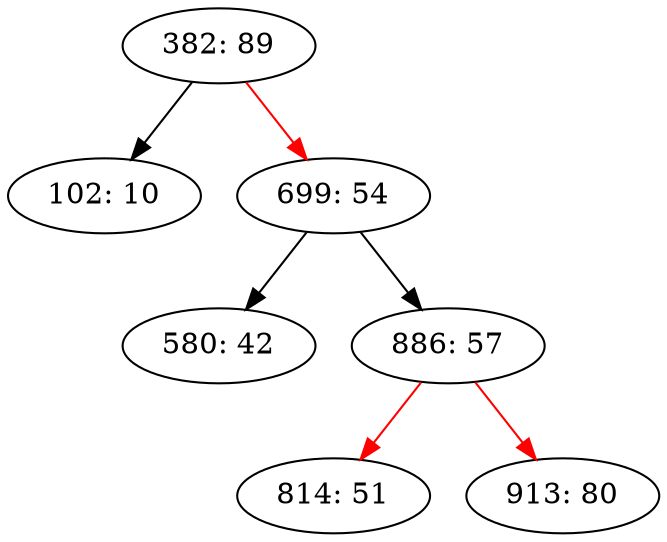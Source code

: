 digraph LLRB {
"382: 89";
"382: 89" -> "102: 10";
"102: 10";
"382: 89" -> "699: 54"[color = red ];
"699: 54";
"699: 54" -> "580: 42";
"580: 42";
"699: 54" -> "886: 57";
"886: 57";
"886: 57" -> "814: 51"[color = red ];
"814: 51";
"886: 57" -> "913: 80"[color = red ];
"913: 80";
}

